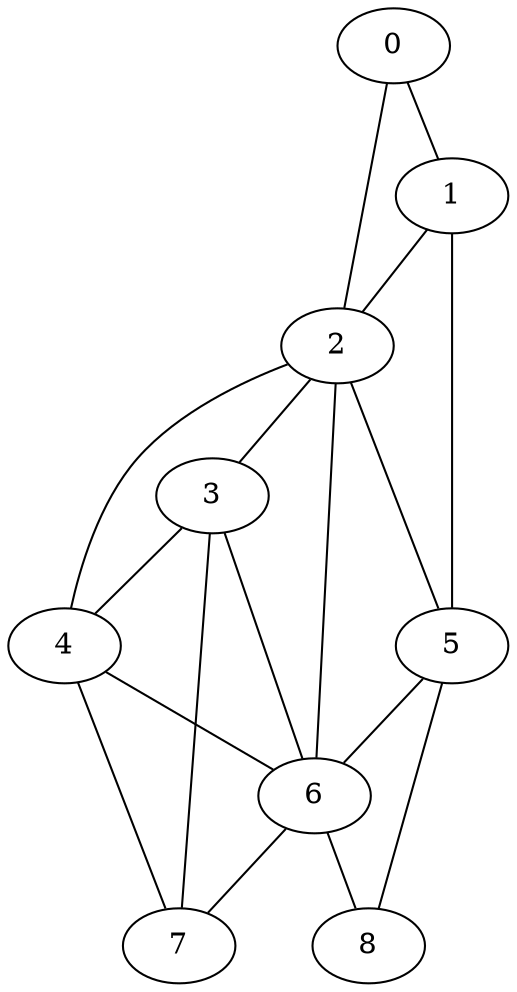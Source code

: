 graph G {
0;
1;
2;
3;
4;
5;
6;
7;
8;
0--1 ;
0--2 ;
1--2 ;
1--5 ;
2--3 ;
2--4 ;
2--5 ;
2--6 ;
3--4 ;
3--6 ;
3--7 ;
4--6 ;
4--7 ;
5--6 ;
5--8 ;
6--7 ;
6--8 ;
}
